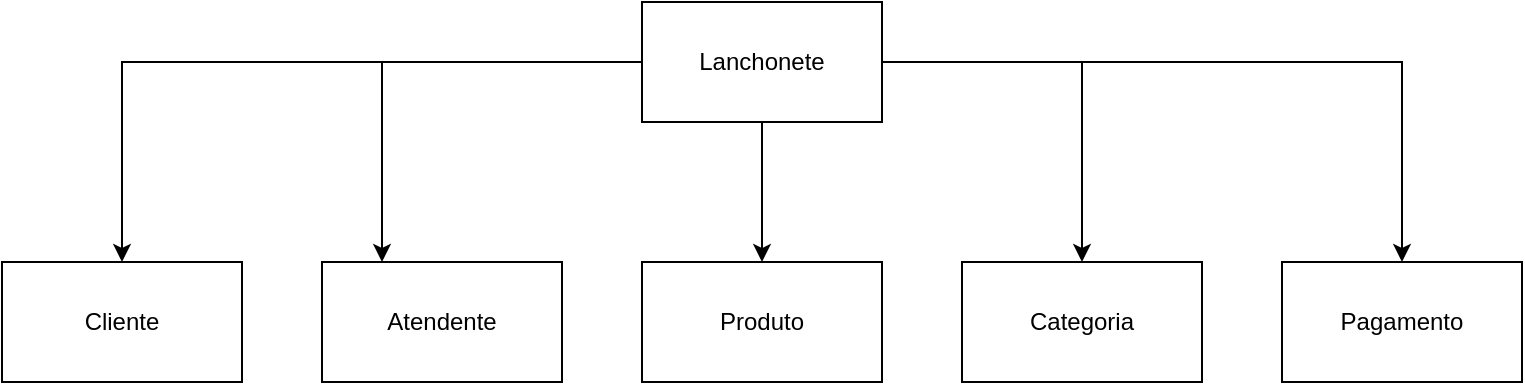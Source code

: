 <mxfile version="21.5.2" type="github">
  <diagram name="Page-1" id="MNY4ZUC4jNI8N8jXZhxF">
    <mxGraphModel dx="944" dy="1564" grid="1" gridSize="10" guides="1" tooltips="1" connect="1" arrows="1" fold="1" page="1" pageScale="1" pageWidth="850" pageHeight="1100" math="0" shadow="0">
      <root>
        <mxCell id="0" />
        <mxCell id="1" parent="0" />
        <mxCell id="IR04hSlnyKXBEtbK4tzE-7" style="edgeStyle=orthogonalEdgeStyle;rounded=0;orthogonalLoop=1;jettySize=auto;html=1;entryX=0.5;entryY=0;entryDx=0;entryDy=0;" edge="1" parent="1" source="IR04hSlnyKXBEtbK4tzE-1" target="IR04hSlnyKXBEtbK4tzE-2">
          <mxGeometry relative="1" as="geometry" />
        </mxCell>
        <mxCell id="IR04hSlnyKXBEtbK4tzE-8" style="edgeStyle=orthogonalEdgeStyle;rounded=0;orthogonalLoop=1;jettySize=auto;html=1;entryX=0.25;entryY=0;entryDx=0;entryDy=0;" edge="1" parent="1" source="IR04hSlnyKXBEtbK4tzE-1" target="IR04hSlnyKXBEtbK4tzE-3">
          <mxGeometry relative="1" as="geometry" />
        </mxCell>
        <mxCell id="IR04hSlnyKXBEtbK4tzE-9" style="edgeStyle=orthogonalEdgeStyle;rounded=0;orthogonalLoop=1;jettySize=auto;html=1;entryX=0.5;entryY=0;entryDx=0;entryDy=0;" edge="1" parent="1" source="IR04hSlnyKXBEtbK4tzE-1" target="IR04hSlnyKXBEtbK4tzE-4">
          <mxGeometry relative="1" as="geometry" />
        </mxCell>
        <mxCell id="IR04hSlnyKXBEtbK4tzE-10" style="edgeStyle=orthogonalEdgeStyle;rounded=0;orthogonalLoop=1;jettySize=auto;html=1;entryX=0.5;entryY=0;entryDx=0;entryDy=0;" edge="1" parent="1" source="IR04hSlnyKXBEtbK4tzE-1" target="IR04hSlnyKXBEtbK4tzE-5">
          <mxGeometry relative="1" as="geometry" />
        </mxCell>
        <mxCell id="IR04hSlnyKXBEtbK4tzE-12" style="edgeStyle=orthogonalEdgeStyle;rounded=0;orthogonalLoop=1;jettySize=auto;html=1;entryX=0.5;entryY=0;entryDx=0;entryDy=0;" edge="1" parent="1" source="IR04hSlnyKXBEtbK4tzE-1" target="IR04hSlnyKXBEtbK4tzE-11">
          <mxGeometry relative="1" as="geometry" />
        </mxCell>
        <mxCell id="IR04hSlnyKXBEtbK4tzE-1" value="Lanchonete" style="rounded=0;whiteSpace=wrap;html=1;" vertex="1" parent="1">
          <mxGeometry x="360" y="70" width="120" height="60" as="geometry" />
        </mxCell>
        <mxCell id="IR04hSlnyKXBEtbK4tzE-2" value="Cliente" style="rounded=0;whiteSpace=wrap;html=1;" vertex="1" parent="1">
          <mxGeometry x="40" y="200" width="120" height="60" as="geometry" />
        </mxCell>
        <mxCell id="IR04hSlnyKXBEtbK4tzE-3" value="Atendente" style="rounded=0;whiteSpace=wrap;html=1;" vertex="1" parent="1">
          <mxGeometry x="200" y="200" width="120" height="60" as="geometry" />
        </mxCell>
        <mxCell id="IR04hSlnyKXBEtbK4tzE-4" value="Produto" style="rounded=0;whiteSpace=wrap;html=1;" vertex="1" parent="1">
          <mxGeometry x="360" y="200" width="120" height="60" as="geometry" />
        </mxCell>
        <mxCell id="IR04hSlnyKXBEtbK4tzE-5" value="Categoria" style="rounded=0;whiteSpace=wrap;html=1;" vertex="1" parent="1">
          <mxGeometry x="520" y="200" width="120" height="60" as="geometry" />
        </mxCell>
        <mxCell id="IR04hSlnyKXBEtbK4tzE-11" value="Pagamento" style="rounded=0;whiteSpace=wrap;html=1;" vertex="1" parent="1">
          <mxGeometry x="680" y="200" width="120" height="60" as="geometry" />
        </mxCell>
      </root>
    </mxGraphModel>
  </diagram>
</mxfile>

